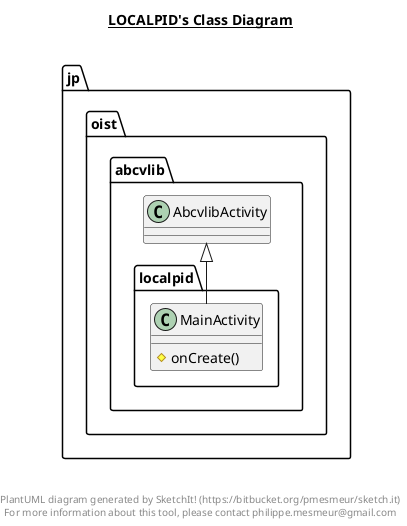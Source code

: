 @startuml

title __LOCALPID's Class Diagram__\n

  namespace jp.oist.abcvlib {
    namespace localpid {
      class jp.oist.abcvlib.localpid.MainActivity {
          # onCreate()
      }
    }
  }
  

  jp.oist.abcvlib.localpid.MainActivity -up-|> jp.oist.abcvlib.AbcvlibActivity


right footer


PlantUML diagram generated by SketchIt! (https://bitbucket.org/pmesmeur/sketch.it)
For more information about this tool, please contact philippe.mesmeur@gmail.com
endfooter

@enduml
